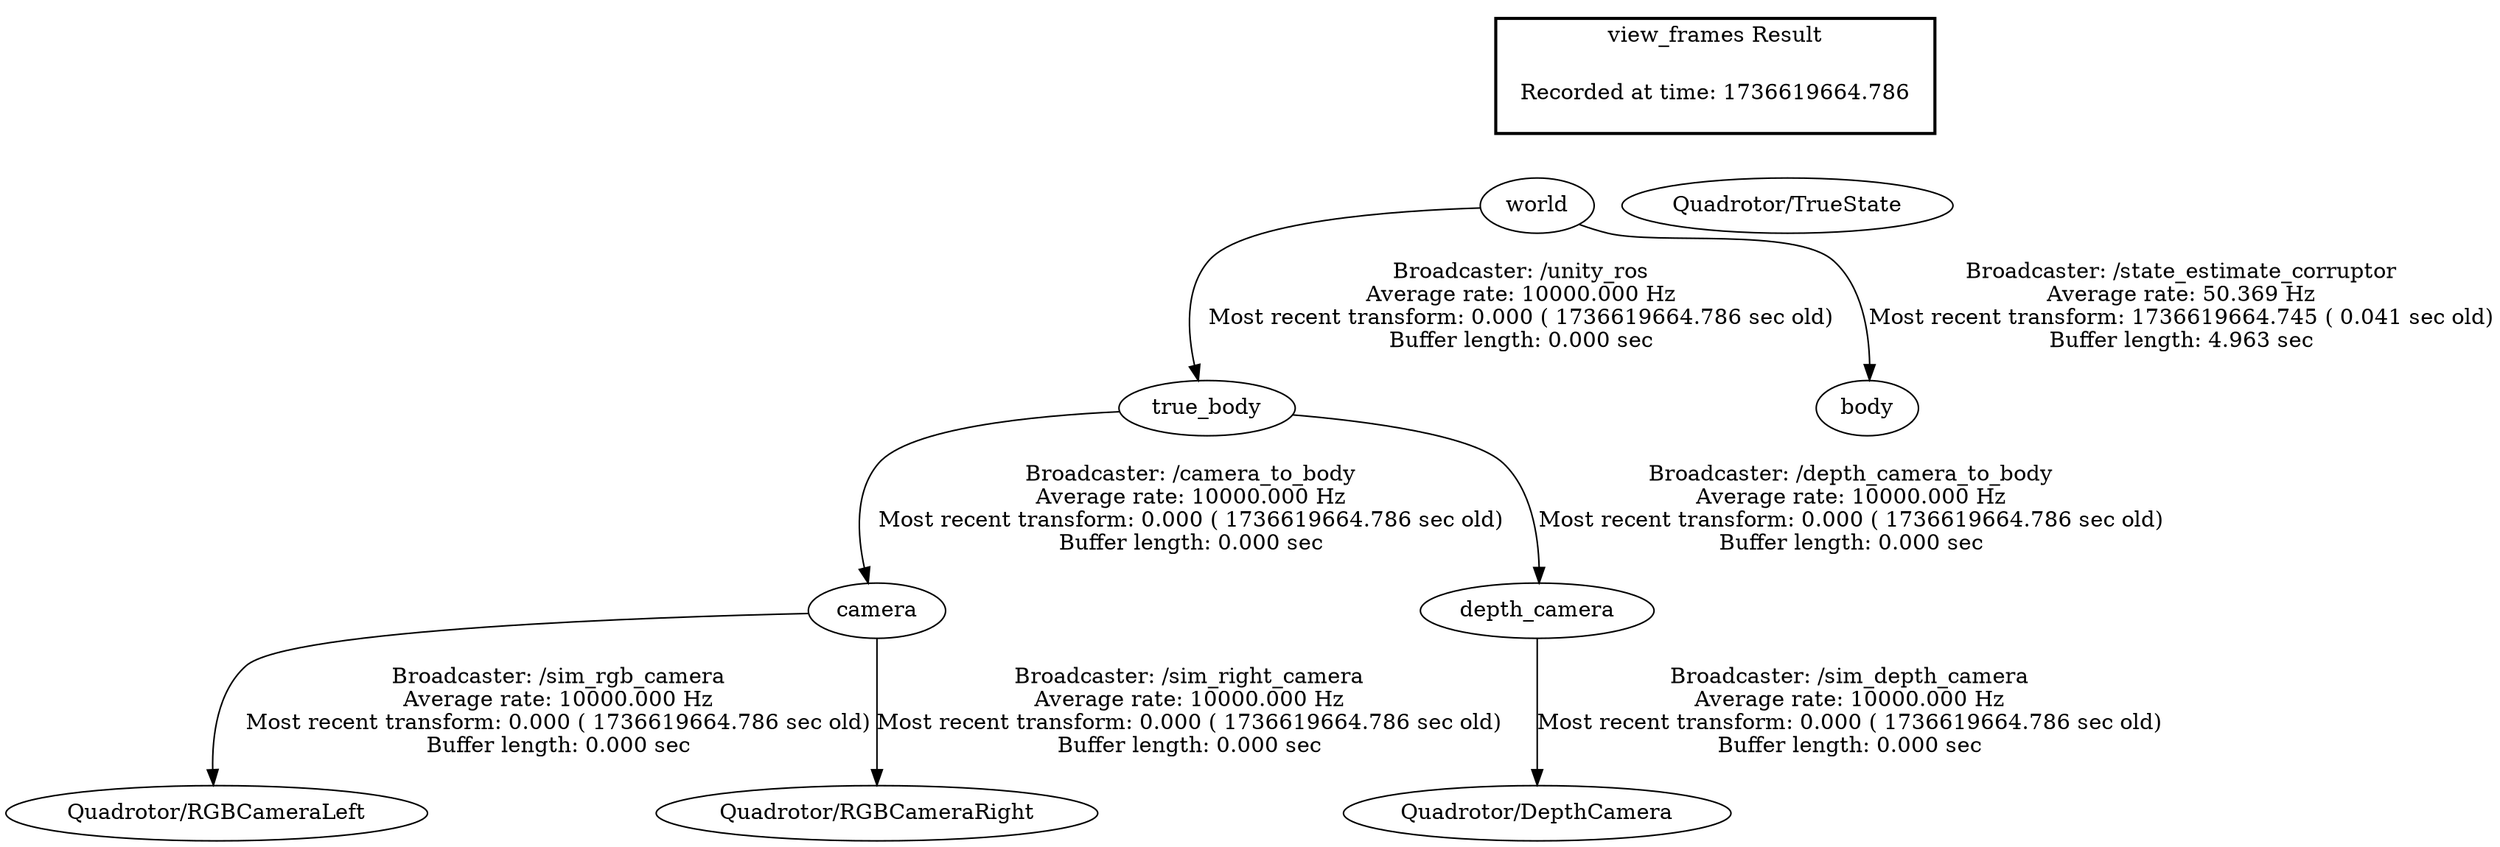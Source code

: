 digraph G {
"world" -> "true_body"[label="Broadcaster: /unity_ros\nAverage rate: 10000.000 Hz\nMost recent transform: 0.000 ( 1736619664.786 sec old)\nBuffer length: 0.000 sec\n"];
"world" -> "body"[label="Broadcaster: /state_estimate_corruptor\nAverage rate: 50.369 Hz\nMost recent transform: 1736619664.745 ( 0.041 sec old)\nBuffer length: 4.963 sec\n"];
"camera" -> "Quadrotor/RGBCameraLeft"[label="Broadcaster: /sim_rgb_camera\nAverage rate: 10000.000 Hz\nMost recent transform: 0.000 ( 1736619664.786 sec old)\nBuffer length: 0.000 sec\n"];
"true_body" -> "camera"[label="Broadcaster: /camera_to_body\nAverage rate: 10000.000 Hz\nMost recent transform: 0.000 ( 1736619664.786 sec old)\nBuffer length: 0.000 sec\n"];
"depth_camera" -> "Quadrotor/DepthCamera"[label="Broadcaster: /sim_depth_camera\nAverage rate: 10000.000 Hz\nMost recent transform: 0.000 ( 1736619664.786 sec old)\nBuffer length: 0.000 sec\n"];
"true_body" -> "depth_camera"[label="Broadcaster: /depth_camera_to_body\nAverage rate: 10000.000 Hz\nMost recent transform: 0.000 ( 1736619664.786 sec old)\nBuffer length: 0.000 sec\n"];
"camera" -> "Quadrotor/RGBCameraRight"[label="Broadcaster: /sim_right_camera\nAverage rate: 10000.000 Hz\nMost recent transform: 0.000 ( 1736619664.786 sec old)\nBuffer length: 0.000 sec\n"];
edge [style=invis];
 subgraph cluster_legend { style=bold; color=black; label ="view_frames Result";
"Recorded at time: 1736619664.786"[ shape=plaintext ] ;
 }->"Quadrotor/TrueState";
edge [style=invis];
 subgraph cluster_legend { style=bold; color=black; label ="view_frames Result";
"Recorded at time: 1736619664.786"[ shape=plaintext ] ;
 }->"world";
}
